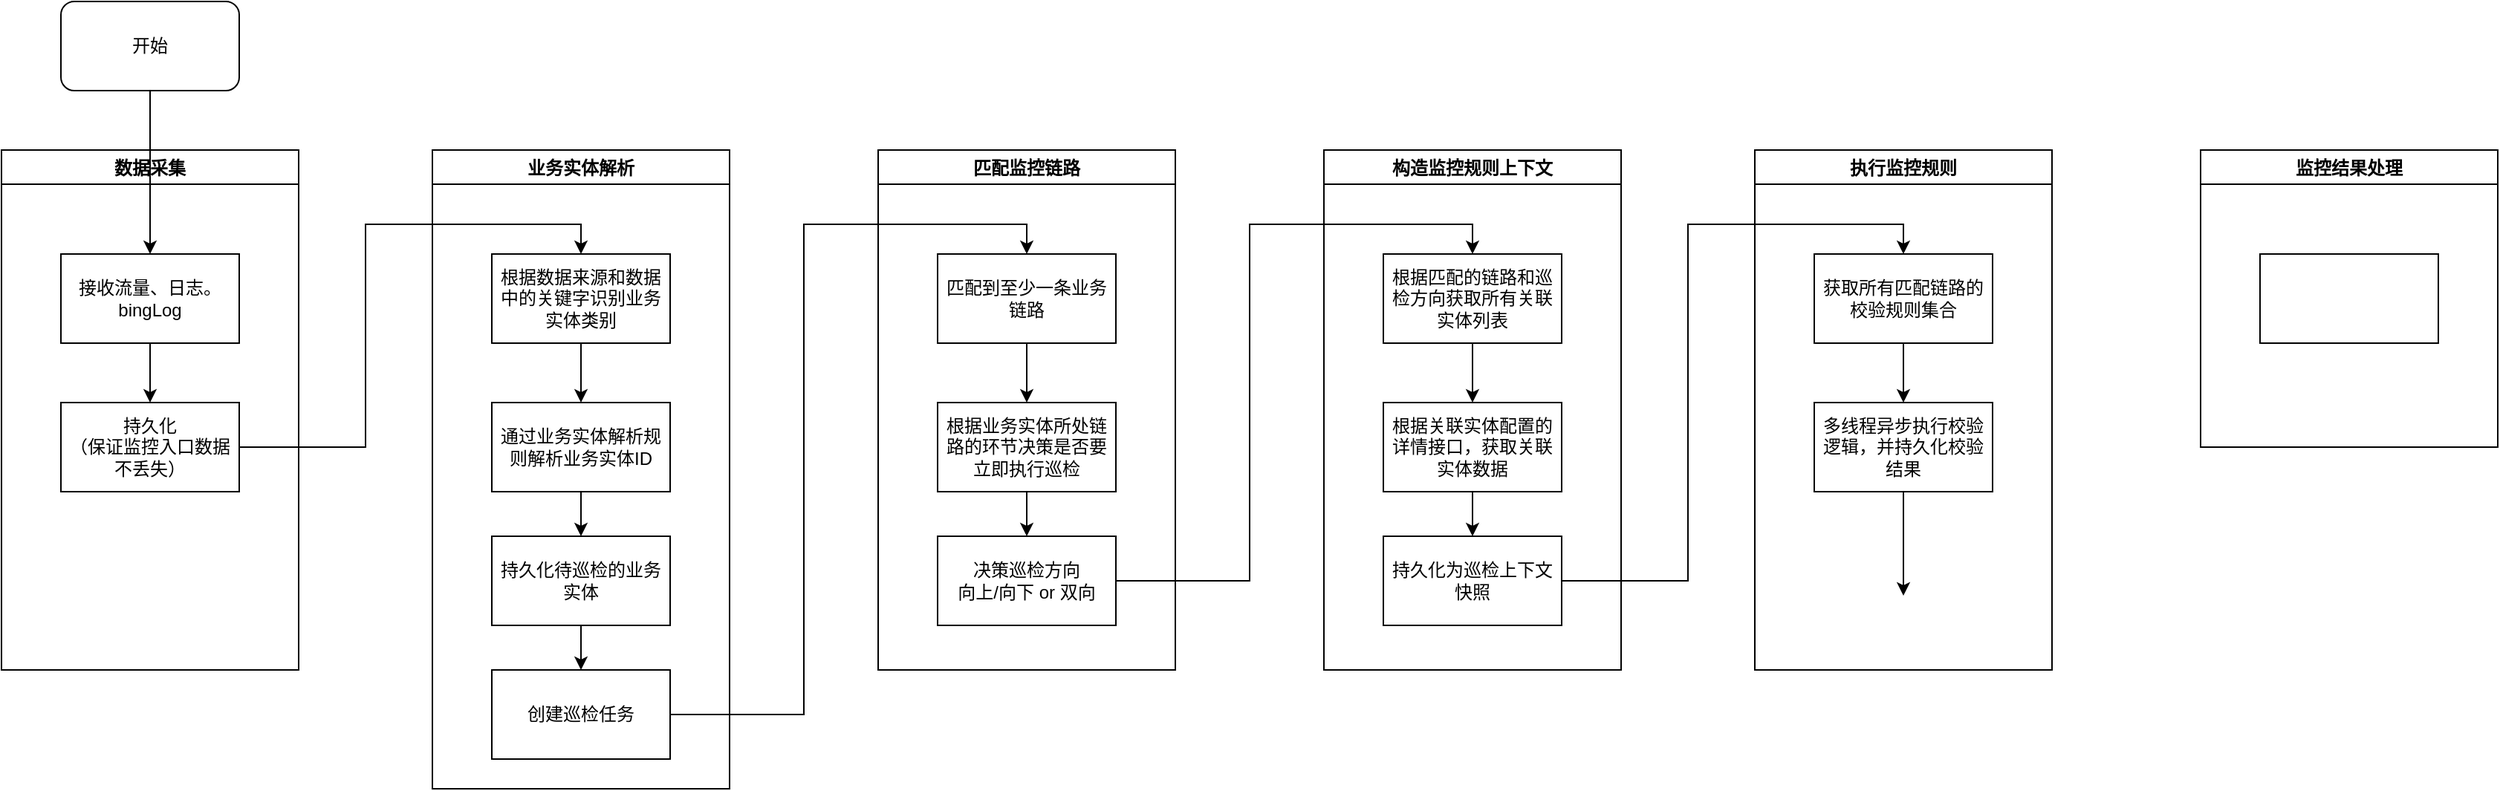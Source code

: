 <mxfile version="20.3.0" type="github">
  <diagram id="D7YODH7v8Cu3DkDxqm7N" name="第 1 页">
    <mxGraphModel dx="1298" dy="882" grid="1" gridSize="10" guides="1" tooltips="1" connect="1" arrows="1" fold="1" page="1" pageScale="1" pageWidth="827" pageHeight="1169" math="0" shadow="0">
      <root>
        <mxCell id="0" />
        <mxCell id="1" parent="0" />
        <mxCell id="Y7YBReNhOn6DADfV4-6s-2" value="业务实体解析" style="swimlane;" parent="1" vertex="1">
          <mxGeometry x="410" y="210" width="200" height="430" as="geometry" />
        </mxCell>
        <mxCell id="NrAy47tPbd4vURZMrOmv-11" style="edgeStyle=orthogonalEdgeStyle;rounded=0;orthogonalLoop=1;jettySize=auto;html=1;entryX=0.5;entryY=0;entryDx=0;entryDy=0;" edge="1" parent="Y7YBReNhOn6DADfV4-6s-2" source="NrAy47tPbd4vURZMrOmv-7" target="NrAy47tPbd4vURZMrOmv-8">
          <mxGeometry relative="1" as="geometry" />
        </mxCell>
        <mxCell id="NrAy47tPbd4vURZMrOmv-7" value="根据数据来源和数据中的关键字识别业务实体类别" style="rounded=0;whiteSpace=wrap;html=1;" vertex="1" parent="Y7YBReNhOn6DADfV4-6s-2">
          <mxGeometry x="40" y="70" width="120" height="60" as="geometry" />
        </mxCell>
        <mxCell id="NrAy47tPbd4vURZMrOmv-12" style="edgeStyle=orthogonalEdgeStyle;rounded=0;orthogonalLoop=1;jettySize=auto;html=1;entryX=0.5;entryY=0;entryDx=0;entryDy=0;" edge="1" parent="Y7YBReNhOn6DADfV4-6s-2" source="NrAy47tPbd4vURZMrOmv-8" target="NrAy47tPbd4vURZMrOmv-9">
          <mxGeometry relative="1" as="geometry" />
        </mxCell>
        <mxCell id="NrAy47tPbd4vURZMrOmv-8" value="通过业务实体解析规则解析业务实体ID" style="rounded=0;whiteSpace=wrap;html=1;" vertex="1" parent="Y7YBReNhOn6DADfV4-6s-2">
          <mxGeometry x="40" y="170" width="120" height="60" as="geometry" />
        </mxCell>
        <mxCell id="NrAy47tPbd4vURZMrOmv-32" style="edgeStyle=orthogonalEdgeStyle;rounded=0;orthogonalLoop=1;jettySize=auto;html=1;entryX=0.5;entryY=0;entryDx=0;entryDy=0;" edge="1" parent="Y7YBReNhOn6DADfV4-6s-2" source="NrAy47tPbd4vURZMrOmv-9" target="NrAy47tPbd4vURZMrOmv-31">
          <mxGeometry relative="1" as="geometry" />
        </mxCell>
        <mxCell id="NrAy47tPbd4vURZMrOmv-9" value="持久化待巡检的业务实体" style="rounded=0;whiteSpace=wrap;html=1;" vertex="1" parent="Y7YBReNhOn6DADfV4-6s-2">
          <mxGeometry x="40" y="260" width="120" height="60" as="geometry" />
        </mxCell>
        <mxCell id="NrAy47tPbd4vURZMrOmv-31" value="创建巡检任务" style="rounded=0;whiteSpace=wrap;html=1;" vertex="1" parent="Y7YBReNhOn6DADfV4-6s-2">
          <mxGeometry x="40" y="350" width="120" height="60" as="geometry" />
        </mxCell>
        <mxCell id="Y7YBReNhOn6DADfV4-6s-1" value="数据采集" style="swimlane;" parent="1" vertex="1">
          <mxGeometry x="120" y="210" width="200" height="350" as="geometry" />
        </mxCell>
        <mxCell id="NrAy47tPbd4vURZMrOmv-6" style="edgeStyle=orthogonalEdgeStyle;rounded=0;orthogonalLoop=1;jettySize=auto;html=1;entryX=0.5;entryY=0;entryDx=0;entryDy=0;" edge="1" parent="Y7YBReNhOn6DADfV4-6s-1" source="NrAy47tPbd4vURZMrOmv-1" target="NrAy47tPbd4vURZMrOmv-5">
          <mxGeometry relative="1" as="geometry" />
        </mxCell>
        <mxCell id="NrAy47tPbd4vURZMrOmv-1" value="接收流量、日志。bingLog" style="rounded=0;whiteSpace=wrap;html=1;" vertex="1" parent="Y7YBReNhOn6DADfV4-6s-1">
          <mxGeometry x="40" y="70" width="120" height="60" as="geometry" />
        </mxCell>
        <mxCell id="NrAy47tPbd4vURZMrOmv-5" value="持久化&lt;br&gt;（保证监控入口数据不丢失）" style="rounded=0;whiteSpace=wrap;html=1;" vertex="1" parent="Y7YBReNhOn6DADfV4-6s-1">
          <mxGeometry x="40" y="170" width="120" height="60" as="geometry" />
        </mxCell>
        <mxCell id="Y7YBReNhOn6DADfV4-6s-3" value="匹配监控链路" style="swimlane;" parent="1" vertex="1">
          <mxGeometry x="710" y="210" width="200" height="350" as="geometry" />
        </mxCell>
        <mxCell id="NrAy47tPbd4vURZMrOmv-16" style="edgeStyle=orthogonalEdgeStyle;rounded=0;orthogonalLoop=1;jettySize=auto;html=1;entryX=0.5;entryY=0;entryDx=0;entryDy=0;" edge="1" parent="Y7YBReNhOn6DADfV4-6s-3" source="NrAy47tPbd4vURZMrOmv-13" target="NrAy47tPbd4vURZMrOmv-14">
          <mxGeometry relative="1" as="geometry" />
        </mxCell>
        <mxCell id="NrAy47tPbd4vURZMrOmv-13" value="匹配到至少一条业务链路" style="rounded=0;whiteSpace=wrap;html=1;" vertex="1" parent="Y7YBReNhOn6DADfV4-6s-3">
          <mxGeometry x="40" y="70" width="120" height="60" as="geometry" />
        </mxCell>
        <mxCell id="NrAy47tPbd4vURZMrOmv-18" style="edgeStyle=orthogonalEdgeStyle;rounded=0;orthogonalLoop=1;jettySize=auto;html=1;entryX=0.5;entryY=0;entryDx=0;entryDy=0;" edge="1" parent="Y7YBReNhOn6DADfV4-6s-3" source="NrAy47tPbd4vURZMrOmv-14" target="NrAy47tPbd4vURZMrOmv-17">
          <mxGeometry relative="1" as="geometry" />
        </mxCell>
        <mxCell id="NrAy47tPbd4vURZMrOmv-14" value="根据业务实体所处链路的环节决策是否要立即执行巡检" style="rounded=0;whiteSpace=wrap;html=1;" vertex="1" parent="Y7YBReNhOn6DADfV4-6s-3">
          <mxGeometry x="40" y="170" width="120" height="60" as="geometry" />
        </mxCell>
        <mxCell id="NrAy47tPbd4vURZMrOmv-17" value="决策巡检方向&lt;br&gt;向上/向下 or 双向" style="rounded=0;whiteSpace=wrap;html=1;" vertex="1" parent="Y7YBReNhOn6DADfV4-6s-3">
          <mxGeometry x="40" y="260" width="120" height="60" as="geometry" />
        </mxCell>
        <mxCell id="Y7YBReNhOn6DADfV4-6s-4" value="构造监控规则上下文" style="swimlane;" parent="1" vertex="1">
          <mxGeometry x="1010" y="210" width="200" height="350" as="geometry" />
        </mxCell>
        <mxCell id="NrAy47tPbd4vURZMrOmv-23" style="edgeStyle=orthogonalEdgeStyle;rounded=0;orthogonalLoop=1;jettySize=auto;html=1;entryX=0.5;entryY=0;entryDx=0;entryDy=0;" edge="1" parent="Y7YBReNhOn6DADfV4-6s-4" source="NrAy47tPbd4vURZMrOmv-19" target="NrAy47tPbd4vURZMrOmv-20">
          <mxGeometry relative="1" as="geometry" />
        </mxCell>
        <mxCell id="NrAy47tPbd4vURZMrOmv-19" value="根据匹配的链路和巡检方向获取所有关联实体列表" style="rounded=0;whiteSpace=wrap;html=1;" vertex="1" parent="Y7YBReNhOn6DADfV4-6s-4">
          <mxGeometry x="40" y="70" width="120" height="60" as="geometry" />
        </mxCell>
        <mxCell id="NrAy47tPbd4vURZMrOmv-24" style="edgeStyle=orthogonalEdgeStyle;rounded=0;orthogonalLoop=1;jettySize=auto;html=1;entryX=0.5;entryY=0;entryDx=0;entryDy=0;" edge="1" parent="Y7YBReNhOn6DADfV4-6s-4" source="NrAy47tPbd4vURZMrOmv-20" target="NrAy47tPbd4vURZMrOmv-21">
          <mxGeometry relative="1" as="geometry" />
        </mxCell>
        <mxCell id="NrAy47tPbd4vURZMrOmv-20" value="根据关联实体配置的详情接口，获取关联实体数据" style="rounded=0;whiteSpace=wrap;html=1;" vertex="1" parent="Y7YBReNhOn6DADfV4-6s-4">
          <mxGeometry x="40" y="170" width="120" height="60" as="geometry" />
        </mxCell>
        <mxCell id="NrAy47tPbd4vURZMrOmv-21" value="持久化为巡检上下文快照" style="rounded=0;whiteSpace=wrap;html=1;" vertex="1" parent="Y7YBReNhOn6DADfV4-6s-4">
          <mxGeometry x="40" y="260" width="120" height="60" as="geometry" />
        </mxCell>
        <mxCell id="Y7YBReNhOn6DADfV4-6s-5" value="执行监控规则" style="swimlane;" parent="1" vertex="1">
          <mxGeometry x="1300" y="210" width="200" height="350" as="geometry" />
        </mxCell>
        <mxCell id="NrAy47tPbd4vURZMrOmv-28" style="edgeStyle=orthogonalEdgeStyle;rounded=0;orthogonalLoop=1;jettySize=auto;html=1;entryX=0.5;entryY=0;entryDx=0;entryDy=0;" edge="1" parent="Y7YBReNhOn6DADfV4-6s-5" source="NrAy47tPbd4vURZMrOmv-25" target="NrAy47tPbd4vURZMrOmv-26">
          <mxGeometry relative="1" as="geometry" />
        </mxCell>
        <mxCell id="NrAy47tPbd4vURZMrOmv-25" value="获取所有匹配链路的校验规则集合" style="rounded=0;whiteSpace=wrap;html=1;" vertex="1" parent="Y7YBReNhOn6DADfV4-6s-5">
          <mxGeometry x="40" y="70" width="120" height="60" as="geometry" />
        </mxCell>
        <mxCell id="NrAy47tPbd4vURZMrOmv-26" value="多线程异步执行校验逻辑，并持久化校验结果" style="rounded=0;whiteSpace=wrap;html=1;" vertex="1" parent="Y7YBReNhOn6DADfV4-6s-5">
          <mxGeometry x="40" y="170" width="120" height="60" as="geometry" />
        </mxCell>
        <mxCell id="Y7YBReNhOn6DADfV4-6s-6" value="监控结果处理" style="swimlane;" parent="1" vertex="1">
          <mxGeometry x="1600" y="210" width="200" height="200" as="geometry" />
        </mxCell>
        <mxCell id="NrAy47tPbd4vURZMrOmv-30" value="" style="rounded=0;whiteSpace=wrap;html=1;" vertex="1" parent="Y7YBReNhOn6DADfV4-6s-6">
          <mxGeometry x="40" y="70" width="120" height="60" as="geometry" />
        </mxCell>
        <mxCell id="NrAy47tPbd4vURZMrOmv-4" value="" style="edgeStyle=orthogonalEdgeStyle;rounded=0;orthogonalLoop=1;jettySize=auto;html=1;" edge="1" parent="1" source="NrAy47tPbd4vURZMrOmv-3" target="NrAy47tPbd4vURZMrOmv-1">
          <mxGeometry relative="1" as="geometry" />
        </mxCell>
        <mxCell id="NrAy47tPbd4vURZMrOmv-3" value="开始" style="rounded=1;whiteSpace=wrap;html=1;" vertex="1" parent="1">
          <mxGeometry x="160" y="110" width="120" height="60" as="geometry" />
        </mxCell>
        <mxCell id="NrAy47tPbd4vURZMrOmv-10" style="edgeStyle=orthogonalEdgeStyle;rounded=0;orthogonalLoop=1;jettySize=auto;html=1;entryX=0.5;entryY=0;entryDx=0;entryDy=0;" edge="1" parent="1" source="NrAy47tPbd4vURZMrOmv-5" target="NrAy47tPbd4vURZMrOmv-7">
          <mxGeometry relative="1" as="geometry" />
        </mxCell>
        <mxCell id="NrAy47tPbd4vURZMrOmv-15" style="edgeStyle=orthogonalEdgeStyle;rounded=0;orthogonalLoop=1;jettySize=auto;html=1;entryX=0.5;entryY=0;entryDx=0;entryDy=0;exitX=1;exitY=0.5;exitDx=0;exitDy=0;" edge="1" parent="1" source="NrAy47tPbd4vURZMrOmv-31" target="NrAy47tPbd4vURZMrOmv-13">
          <mxGeometry relative="1" as="geometry" />
        </mxCell>
        <mxCell id="NrAy47tPbd4vURZMrOmv-22" style="edgeStyle=orthogonalEdgeStyle;rounded=0;orthogonalLoop=1;jettySize=auto;html=1;entryX=0.5;entryY=0;entryDx=0;entryDy=0;" edge="1" parent="1" source="NrAy47tPbd4vURZMrOmv-17" target="NrAy47tPbd4vURZMrOmv-19">
          <mxGeometry relative="1" as="geometry" />
        </mxCell>
        <mxCell id="NrAy47tPbd4vURZMrOmv-27" style="edgeStyle=orthogonalEdgeStyle;rounded=0;orthogonalLoop=1;jettySize=auto;html=1;entryX=0.5;entryY=0;entryDx=0;entryDy=0;" edge="1" parent="1" source="NrAy47tPbd4vURZMrOmv-21" target="NrAy47tPbd4vURZMrOmv-25">
          <mxGeometry relative="1" as="geometry" />
        </mxCell>
        <mxCell id="NrAy47tPbd4vURZMrOmv-29" style="edgeStyle=orthogonalEdgeStyle;rounded=0;orthogonalLoop=1;jettySize=auto;html=1;" edge="1" parent="1" source="NrAy47tPbd4vURZMrOmv-26">
          <mxGeometry relative="1" as="geometry">
            <mxPoint x="1400" y="510" as="targetPoint" />
          </mxGeometry>
        </mxCell>
      </root>
    </mxGraphModel>
  </diagram>
</mxfile>
